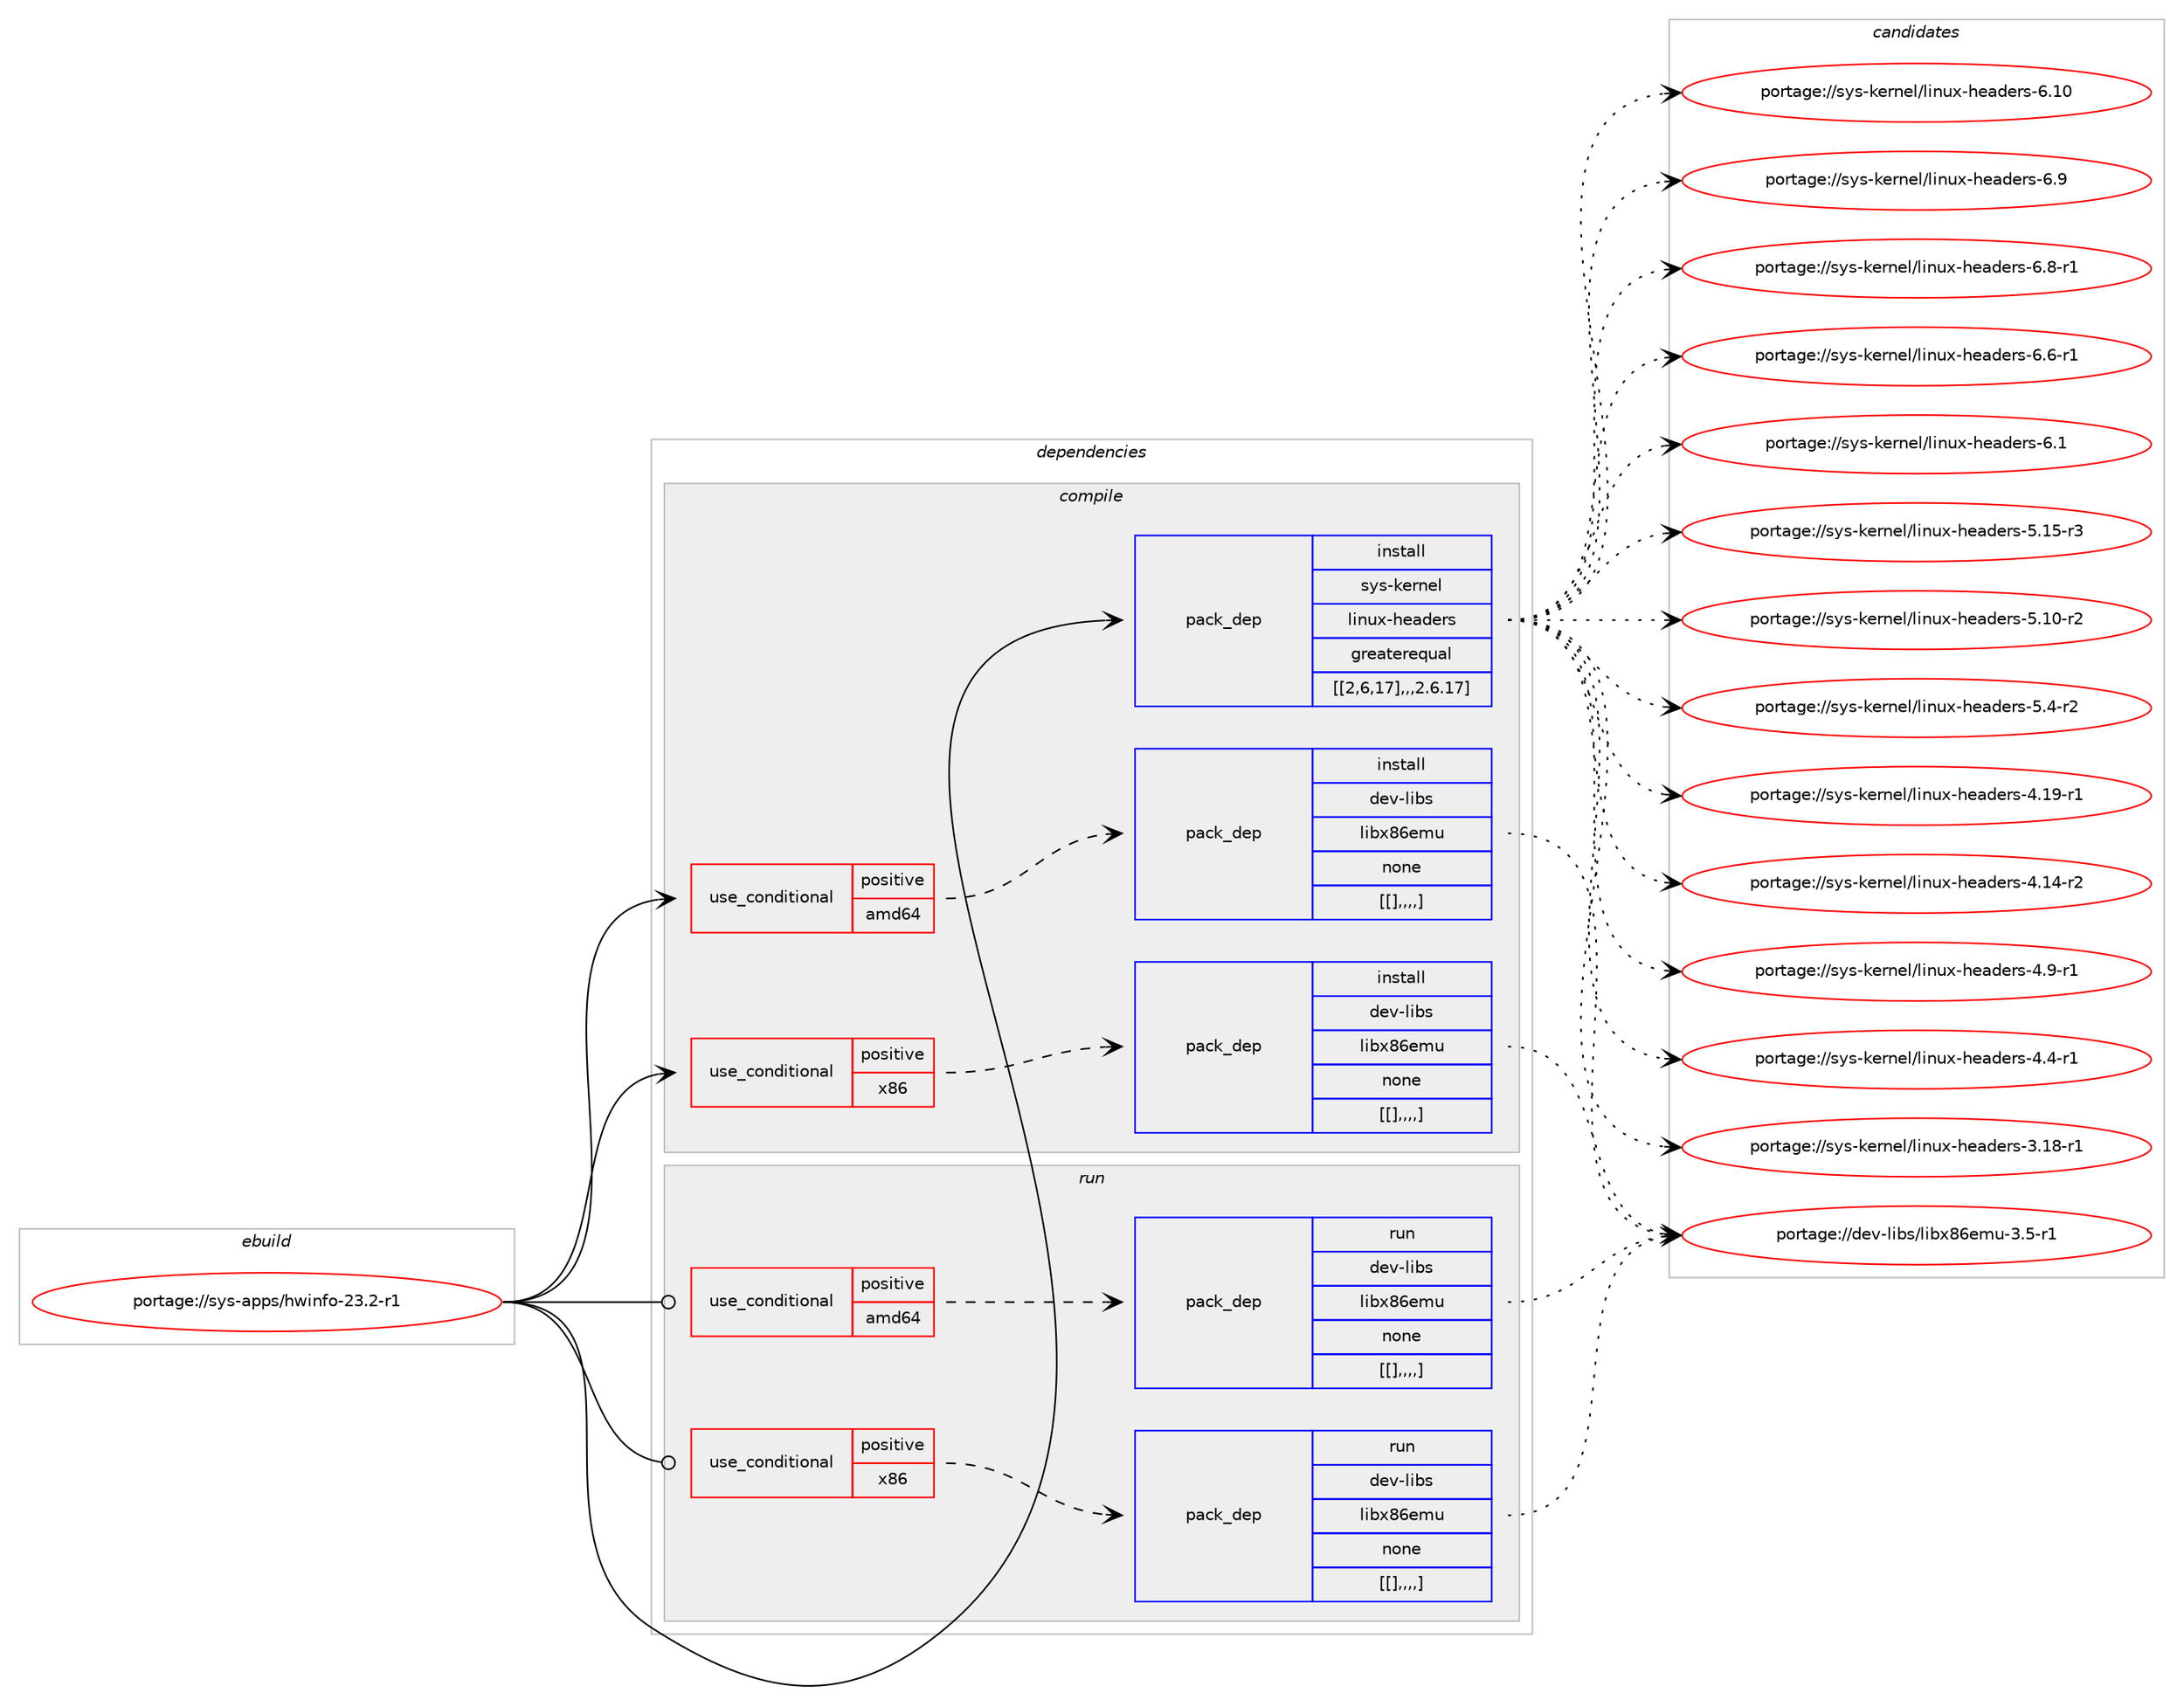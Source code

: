 digraph prolog {

# *************
# Graph options
# *************

newrank=true;
concentrate=true;
compound=true;
graph [rankdir=LR,fontname=Helvetica,fontsize=10,ranksep=1.5];#, ranksep=2.5, nodesep=0.2];
edge  [arrowhead=vee];
node  [fontname=Helvetica,fontsize=10];

# **********
# The ebuild
# **********

subgraph cluster_leftcol {
color=gray;
label=<<i>ebuild</i>>;
id [label="portage://sys-apps/hwinfo-23.2-r1", color=red, width=4, href="../sys-apps/hwinfo-23.2-r1.svg"];
}

# ****************
# The dependencies
# ****************

subgraph cluster_midcol {
color=gray;
label=<<i>dependencies</i>>;
subgraph cluster_compile {
fillcolor="#eeeeee";
style=filled;
label=<<i>compile</i>>;
subgraph cond114996 {
dependency436480 [label=<<TABLE BORDER="0" CELLBORDER="1" CELLSPACING="0" CELLPADDING="4"><TR><TD ROWSPAN="3" CELLPADDING="10">use_conditional</TD></TR><TR><TD>positive</TD></TR><TR><TD>amd64</TD></TR></TABLE>>, shape=none, color=red];
subgraph pack318429 {
dependency436481 [label=<<TABLE BORDER="0" CELLBORDER="1" CELLSPACING="0" CELLPADDING="4" WIDTH="220"><TR><TD ROWSPAN="6" CELLPADDING="30">pack_dep</TD></TR><TR><TD WIDTH="110">install</TD></TR><TR><TD>dev-libs</TD></TR><TR><TD>libx86emu</TD></TR><TR><TD>none</TD></TR><TR><TD>[[],,,,]</TD></TR></TABLE>>, shape=none, color=blue];
}
dependency436480:e -> dependency436481:w [weight=20,style="dashed",arrowhead="vee"];
}
id:e -> dependency436480:w [weight=20,style="solid",arrowhead="vee"];
subgraph cond114997 {
dependency436482 [label=<<TABLE BORDER="0" CELLBORDER="1" CELLSPACING="0" CELLPADDING="4"><TR><TD ROWSPAN="3" CELLPADDING="10">use_conditional</TD></TR><TR><TD>positive</TD></TR><TR><TD>x86</TD></TR></TABLE>>, shape=none, color=red];
subgraph pack318430 {
dependency436483 [label=<<TABLE BORDER="0" CELLBORDER="1" CELLSPACING="0" CELLPADDING="4" WIDTH="220"><TR><TD ROWSPAN="6" CELLPADDING="30">pack_dep</TD></TR><TR><TD WIDTH="110">install</TD></TR><TR><TD>dev-libs</TD></TR><TR><TD>libx86emu</TD></TR><TR><TD>none</TD></TR><TR><TD>[[],,,,]</TD></TR></TABLE>>, shape=none, color=blue];
}
dependency436482:e -> dependency436483:w [weight=20,style="dashed",arrowhead="vee"];
}
id:e -> dependency436482:w [weight=20,style="solid",arrowhead="vee"];
subgraph pack318431 {
dependency436484 [label=<<TABLE BORDER="0" CELLBORDER="1" CELLSPACING="0" CELLPADDING="4" WIDTH="220"><TR><TD ROWSPAN="6" CELLPADDING="30">pack_dep</TD></TR><TR><TD WIDTH="110">install</TD></TR><TR><TD>sys-kernel</TD></TR><TR><TD>linux-headers</TD></TR><TR><TD>greaterequal</TD></TR><TR><TD>[[2,6,17],,,2.6.17]</TD></TR></TABLE>>, shape=none, color=blue];
}
id:e -> dependency436484:w [weight=20,style="solid",arrowhead="vee"];
}
subgraph cluster_compileandrun {
fillcolor="#eeeeee";
style=filled;
label=<<i>compile and run</i>>;
}
subgraph cluster_run {
fillcolor="#eeeeee";
style=filled;
label=<<i>run</i>>;
subgraph cond114998 {
dependency436485 [label=<<TABLE BORDER="0" CELLBORDER="1" CELLSPACING="0" CELLPADDING="4"><TR><TD ROWSPAN="3" CELLPADDING="10">use_conditional</TD></TR><TR><TD>positive</TD></TR><TR><TD>amd64</TD></TR></TABLE>>, shape=none, color=red];
subgraph pack318432 {
dependency436486 [label=<<TABLE BORDER="0" CELLBORDER="1" CELLSPACING="0" CELLPADDING="4" WIDTH="220"><TR><TD ROWSPAN="6" CELLPADDING="30">pack_dep</TD></TR><TR><TD WIDTH="110">run</TD></TR><TR><TD>dev-libs</TD></TR><TR><TD>libx86emu</TD></TR><TR><TD>none</TD></TR><TR><TD>[[],,,,]</TD></TR></TABLE>>, shape=none, color=blue];
}
dependency436485:e -> dependency436486:w [weight=20,style="dashed",arrowhead="vee"];
}
id:e -> dependency436485:w [weight=20,style="solid",arrowhead="odot"];
subgraph cond114999 {
dependency436487 [label=<<TABLE BORDER="0" CELLBORDER="1" CELLSPACING="0" CELLPADDING="4"><TR><TD ROWSPAN="3" CELLPADDING="10">use_conditional</TD></TR><TR><TD>positive</TD></TR><TR><TD>x86</TD></TR></TABLE>>, shape=none, color=red];
subgraph pack318433 {
dependency436488 [label=<<TABLE BORDER="0" CELLBORDER="1" CELLSPACING="0" CELLPADDING="4" WIDTH="220"><TR><TD ROWSPAN="6" CELLPADDING="30">pack_dep</TD></TR><TR><TD WIDTH="110">run</TD></TR><TR><TD>dev-libs</TD></TR><TR><TD>libx86emu</TD></TR><TR><TD>none</TD></TR><TR><TD>[[],,,,]</TD></TR></TABLE>>, shape=none, color=blue];
}
dependency436487:e -> dependency436488:w [weight=20,style="dashed",arrowhead="vee"];
}
id:e -> dependency436487:w [weight=20,style="solid",arrowhead="odot"];
}
}

# **************
# The candidates
# **************

subgraph cluster_choices {
rank=same;
color=gray;
label=<<i>candidates</i>>;

subgraph choice318429 {
color=black;
nodesep=1;
choice100101118451081059811547108105981205654101109117455146534511449 [label="portage://dev-libs/libx86emu-3.5-r1", color=red, width=4,href="../dev-libs/libx86emu-3.5-r1.svg"];
dependency436481:e -> choice100101118451081059811547108105981205654101109117455146534511449:w [style=dotted,weight="100"];
}
subgraph choice318430 {
color=black;
nodesep=1;
choice100101118451081059811547108105981205654101109117455146534511449 [label="portage://dev-libs/libx86emu-3.5-r1", color=red, width=4,href="../dev-libs/libx86emu-3.5-r1.svg"];
dependency436483:e -> choice100101118451081059811547108105981205654101109117455146534511449:w [style=dotted,weight="100"];
}
subgraph choice318431 {
color=black;
nodesep=1;
choice115121115451071011141101011084710810511011712045104101971001011141154554464948 [label="portage://sys-kernel/linux-headers-6.10", color=red, width=4,href="../sys-kernel/linux-headers-6.10.svg"];
choice1151211154510710111411010110847108105110117120451041019710010111411545544657 [label="portage://sys-kernel/linux-headers-6.9", color=red, width=4,href="../sys-kernel/linux-headers-6.9.svg"];
choice11512111545107101114110101108471081051101171204510410197100101114115455446564511449 [label="portage://sys-kernel/linux-headers-6.8-r1", color=red, width=4,href="../sys-kernel/linux-headers-6.8-r1.svg"];
choice11512111545107101114110101108471081051101171204510410197100101114115455446544511449 [label="portage://sys-kernel/linux-headers-6.6-r1", color=red, width=4,href="../sys-kernel/linux-headers-6.6-r1.svg"];
choice1151211154510710111411010110847108105110117120451041019710010111411545544649 [label="portage://sys-kernel/linux-headers-6.1", color=red, width=4,href="../sys-kernel/linux-headers-6.1.svg"];
choice1151211154510710111411010110847108105110117120451041019710010111411545534649534511451 [label="portage://sys-kernel/linux-headers-5.15-r3", color=red, width=4,href="../sys-kernel/linux-headers-5.15-r3.svg"];
choice1151211154510710111411010110847108105110117120451041019710010111411545534649484511450 [label="portage://sys-kernel/linux-headers-5.10-r2", color=red, width=4,href="../sys-kernel/linux-headers-5.10-r2.svg"];
choice11512111545107101114110101108471081051101171204510410197100101114115455346524511450 [label="portage://sys-kernel/linux-headers-5.4-r2", color=red, width=4,href="../sys-kernel/linux-headers-5.4-r2.svg"];
choice1151211154510710111411010110847108105110117120451041019710010111411545524649574511449 [label="portage://sys-kernel/linux-headers-4.19-r1", color=red, width=4,href="../sys-kernel/linux-headers-4.19-r1.svg"];
choice1151211154510710111411010110847108105110117120451041019710010111411545524649524511450 [label="portage://sys-kernel/linux-headers-4.14-r2", color=red, width=4,href="../sys-kernel/linux-headers-4.14-r2.svg"];
choice11512111545107101114110101108471081051101171204510410197100101114115455246574511449 [label="portage://sys-kernel/linux-headers-4.9-r1", color=red, width=4,href="../sys-kernel/linux-headers-4.9-r1.svg"];
choice11512111545107101114110101108471081051101171204510410197100101114115455246524511449 [label="portage://sys-kernel/linux-headers-4.4-r1", color=red, width=4,href="../sys-kernel/linux-headers-4.4-r1.svg"];
choice1151211154510710111411010110847108105110117120451041019710010111411545514649564511449 [label="portage://sys-kernel/linux-headers-3.18-r1", color=red, width=4,href="../sys-kernel/linux-headers-3.18-r1.svg"];
dependency436484:e -> choice115121115451071011141101011084710810511011712045104101971001011141154554464948:w [style=dotted,weight="100"];
dependency436484:e -> choice1151211154510710111411010110847108105110117120451041019710010111411545544657:w [style=dotted,weight="100"];
dependency436484:e -> choice11512111545107101114110101108471081051101171204510410197100101114115455446564511449:w [style=dotted,weight="100"];
dependency436484:e -> choice11512111545107101114110101108471081051101171204510410197100101114115455446544511449:w [style=dotted,weight="100"];
dependency436484:e -> choice1151211154510710111411010110847108105110117120451041019710010111411545544649:w [style=dotted,weight="100"];
dependency436484:e -> choice1151211154510710111411010110847108105110117120451041019710010111411545534649534511451:w [style=dotted,weight="100"];
dependency436484:e -> choice1151211154510710111411010110847108105110117120451041019710010111411545534649484511450:w [style=dotted,weight="100"];
dependency436484:e -> choice11512111545107101114110101108471081051101171204510410197100101114115455346524511450:w [style=dotted,weight="100"];
dependency436484:e -> choice1151211154510710111411010110847108105110117120451041019710010111411545524649574511449:w [style=dotted,weight="100"];
dependency436484:e -> choice1151211154510710111411010110847108105110117120451041019710010111411545524649524511450:w [style=dotted,weight="100"];
dependency436484:e -> choice11512111545107101114110101108471081051101171204510410197100101114115455246574511449:w [style=dotted,weight="100"];
dependency436484:e -> choice11512111545107101114110101108471081051101171204510410197100101114115455246524511449:w [style=dotted,weight="100"];
dependency436484:e -> choice1151211154510710111411010110847108105110117120451041019710010111411545514649564511449:w [style=dotted,weight="100"];
}
subgraph choice318432 {
color=black;
nodesep=1;
choice100101118451081059811547108105981205654101109117455146534511449 [label="portage://dev-libs/libx86emu-3.5-r1", color=red, width=4,href="../dev-libs/libx86emu-3.5-r1.svg"];
dependency436486:e -> choice100101118451081059811547108105981205654101109117455146534511449:w [style=dotted,weight="100"];
}
subgraph choice318433 {
color=black;
nodesep=1;
choice100101118451081059811547108105981205654101109117455146534511449 [label="portage://dev-libs/libx86emu-3.5-r1", color=red, width=4,href="../dev-libs/libx86emu-3.5-r1.svg"];
dependency436488:e -> choice100101118451081059811547108105981205654101109117455146534511449:w [style=dotted,weight="100"];
}
}

}
